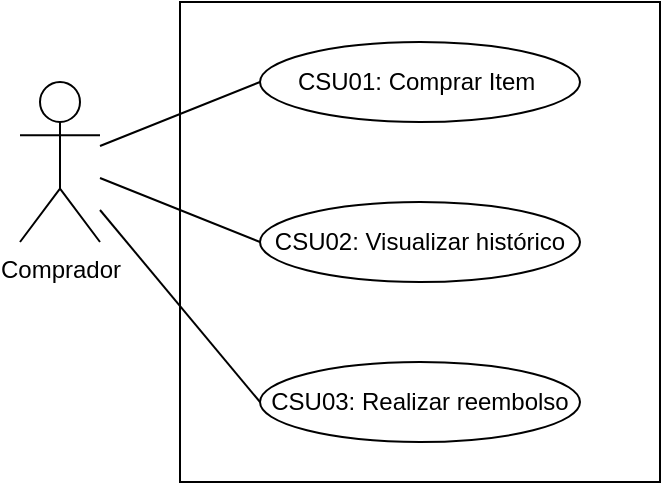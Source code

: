 <mxfile version="20.3.3" type="github" pages="3">
  <diagram id="rrkDkE5E40T_uh_sfdIn" name="CompradorUseCases">
    <mxGraphModel dx="813" dy="435" grid="1" gridSize="10" guides="1" tooltips="1" connect="1" arrows="1" fold="1" page="1" pageScale="1" pageWidth="827" pageHeight="1169" math="0" shadow="0">
      <root>
        <mxCell id="0" />
        <mxCell id="1" parent="0" />
        <mxCell id="MyWpFqUBvWVRNcMNB60x-1" value="Comprador" style="shape=umlActor;verticalLabelPosition=bottom;verticalAlign=top;html=1;outlineConnect=0;" parent="1" vertex="1">
          <mxGeometry x="40" y="80" width="40" height="80" as="geometry" />
        </mxCell>
        <mxCell id="oGb5Xn6tRkGzUKgMF2vo-1" value="" style="whiteSpace=wrap;html=1;aspect=fixed;fillColor=none;" vertex="1" parent="1">
          <mxGeometry x="120" y="40" width="240" height="240" as="geometry" />
        </mxCell>
        <mxCell id="MyWpFqUBvWVRNcMNB60x-10" value="CSU01: Comprar Item&amp;nbsp;" style="ellipse;whiteSpace=wrap;html=1;" parent="1" vertex="1">
          <mxGeometry x="160" y="60" width="160" height="40" as="geometry" />
        </mxCell>
        <mxCell id="MyWpFqUBvWVRNcMNB60x-15" value="CSU02: Visualizar histórico" style="ellipse;whiteSpace=wrap;html=1;" parent="1" vertex="1">
          <mxGeometry x="160" y="140" width="160" height="40" as="geometry" />
        </mxCell>
        <mxCell id="Q_TgrsyGTBNrr4Tatgzc-1" value="CSU03: Realizar reembolso" style="ellipse;whiteSpace=wrap;html=1;" parent="1" vertex="1">
          <mxGeometry x="160" y="220" width="160" height="40" as="geometry" />
        </mxCell>
        <mxCell id="oGb5Xn6tRkGzUKgMF2vo-6" value="" style="endArrow=none;html=1;rounded=0;" edge="1" parent="1" source="MyWpFqUBvWVRNcMNB60x-1">
          <mxGeometry width="50" height="50" relative="1" as="geometry">
            <mxPoint x="110" y="130" as="sourcePoint" />
            <mxPoint x="160" y="80" as="targetPoint" />
          </mxGeometry>
        </mxCell>
        <mxCell id="oGb5Xn6tRkGzUKgMF2vo-7" value="" style="endArrow=none;html=1;rounded=0;" edge="1" parent="1" source="MyWpFqUBvWVRNcMNB60x-1">
          <mxGeometry width="50" height="50" relative="1" as="geometry">
            <mxPoint x="110" y="210" as="sourcePoint" />
            <mxPoint x="160" y="160" as="targetPoint" />
          </mxGeometry>
        </mxCell>
        <mxCell id="oGb5Xn6tRkGzUKgMF2vo-8" value="" style="endArrow=none;html=1;rounded=0;entryX=0;entryY=0.5;entryDx=0;entryDy=0;" edge="1" parent="1" source="MyWpFqUBvWVRNcMNB60x-1" target="Q_TgrsyGTBNrr4Tatgzc-1">
          <mxGeometry width="50" height="50" relative="1" as="geometry">
            <mxPoint x="40" y="260" as="sourcePoint" />
            <mxPoint x="90" y="210" as="targetPoint" />
          </mxGeometry>
        </mxCell>
      </root>
    </mxGraphModel>
  </diagram>
  <diagram id="YgbZcGoNeetk5yWTW941" name="VendedorUseCase">
    <mxGraphModel dx="813" dy="435" grid="1" gridSize="10" guides="1" tooltips="1" connect="1" arrows="1" fold="1" page="1" pageScale="1" pageWidth="827" pageHeight="1169" math="0" shadow="0">
      <root>
        <mxCell id="0" />
        <mxCell id="1" parent="0" />
        <mxCell id="c66WRqYlp2rVTmZmwBpX-1" value="Vendedor" style="shape=umlActor;verticalLabelPosition=bottom;verticalAlign=top;html=1;outlineConnect=0;" vertex="1" parent="1">
          <mxGeometry x="40" y="80" width="40" height="80" as="geometry" />
        </mxCell>
        <mxCell id="c66WRqYlp2rVTmZmwBpX-2" value="" style="whiteSpace=wrap;html=1;fillColor=none;" vertex="1" parent="1">
          <mxGeometry x="120" y="40" width="240" height="320" as="geometry" />
        </mxCell>
        <mxCell id="c66WRqYlp2rVTmZmwBpX-3" value="CSU04: Postar Oferta" style="ellipse;whiteSpace=wrap;html=1;" vertex="1" parent="1">
          <mxGeometry x="160" y="60" width="160" height="40" as="geometry" />
        </mxCell>
        <mxCell id="c66WRqYlp2rVTmZmwBpX-4" value="CSU05: Responder perguntas" style="ellipse;whiteSpace=wrap;html=1;" vertex="1" parent="1">
          <mxGeometry x="160" y="120" width="160" height="40" as="geometry" />
        </mxCell>
        <mxCell id="c66WRqYlp2rVTmZmwBpX-5" value="CSU07: Retirada de saldo" style="ellipse;whiteSpace=wrap;html=1;" vertex="1" parent="1">
          <mxGeometry x="160" y="240" width="160" height="40" as="geometry" />
        </mxCell>
        <mxCell id="c66WRqYlp2rVTmZmwBpX-6" value="" style="endArrow=none;html=1;rounded=0;entryX=0;entryY=0.5;entryDx=0;entryDy=0;" edge="1" parent="1" source="c66WRqYlp2rVTmZmwBpX-1" target="c66WRqYlp2rVTmZmwBpX-3">
          <mxGeometry width="50" height="50" relative="1" as="geometry">
            <mxPoint x="110" y="130" as="sourcePoint" />
            <mxPoint x="160" y="80" as="targetPoint" />
          </mxGeometry>
        </mxCell>
        <mxCell id="c66WRqYlp2rVTmZmwBpX-7" value="" style="endArrow=none;html=1;rounded=0;entryX=0;entryY=0.5;entryDx=0;entryDy=0;" edge="1" parent="1" source="c66WRqYlp2rVTmZmwBpX-1" target="c66WRqYlp2rVTmZmwBpX-4">
          <mxGeometry width="50" height="50" relative="1" as="geometry">
            <mxPoint x="110" y="210" as="sourcePoint" />
            <mxPoint x="160" y="160" as="targetPoint" />
          </mxGeometry>
        </mxCell>
        <mxCell id="c66WRqYlp2rVTmZmwBpX-8" value="" style="endArrow=none;html=1;rounded=0;entryX=0;entryY=0.5;entryDx=0;entryDy=0;" edge="1" parent="1" source="c66WRqYlp2rVTmZmwBpX-1" target="c66WRqYlp2rVTmZmwBpX-5">
          <mxGeometry width="50" height="50" relative="1" as="geometry">
            <mxPoint x="40" y="260" as="sourcePoint" />
            <mxPoint x="90" y="210" as="targetPoint" />
          </mxGeometry>
        </mxCell>
        <mxCell id="c66WRqYlp2rVTmZmwBpX-9" value="CSU06: Visualizar todas as vendas" style="ellipse;whiteSpace=wrap;html=1;" vertex="1" parent="1">
          <mxGeometry x="160" y="180" width="160" height="40" as="geometry" />
        </mxCell>
        <mxCell id="c66WRqYlp2rVTmZmwBpX-11" value="" style="endArrow=none;html=1;rounded=0;entryX=0;entryY=0.5;entryDx=0;entryDy=0;" edge="1" parent="1" source="c66WRqYlp2rVTmZmwBpX-1" target="c66WRqYlp2rVTmZmwBpX-9">
          <mxGeometry width="50" height="50" relative="1" as="geometry">
            <mxPoint x="330" y="260" as="sourcePoint" />
            <mxPoint x="380" y="210" as="targetPoint" />
          </mxGeometry>
        </mxCell>
        <mxCell id="mKrbCkmhk89EPFzNiFi9-1" value="CSU08: Enviar Produto&amp;nbsp;" style="ellipse;whiteSpace=wrap;html=1;" vertex="1" parent="1">
          <mxGeometry x="160" y="300" width="160" height="40" as="geometry" />
        </mxCell>
        <mxCell id="mKrbCkmhk89EPFzNiFi9-2" value="" style="endArrow=none;html=1;rounded=0;entryX=0;entryY=0.5;entryDx=0;entryDy=0;exitX=1;exitY=1;exitDx=0;exitDy=0;exitPerimeter=0;" edge="1" parent="1" source="c66WRqYlp2rVTmZmwBpX-1" target="mKrbCkmhk89EPFzNiFi9-1">
          <mxGeometry width="50" height="50" relative="1" as="geometry">
            <mxPoint x="300" y="240" as="sourcePoint" />
            <mxPoint x="350" y="190" as="targetPoint" />
          </mxGeometry>
        </mxCell>
      </root>
    </mxGraphModel>
  </diagram>
  <diagram id="paK83U_ZtDMXM7t8x7yQ" name="EspecialistaUseCases">
    <mxGraphModel dx="981" dy="526" grid="1" gridSize="10" guides="1" tooltips="1" connect="1" arrows="1" fold="1" page="1" pageScale="1" pageWidth="827" pageHeight="1169" math="0" shadow="0">
      <root>
        <mxCell id="0" />
        <mxCell id="1" parent="0" />
        <mxCell id="Q5MeEKrmYxQlFXpSQ5f8-1" value="Especialista&lt;br&gt;" style="shape=umlActor;verticalLabelPosition=bottom;verticalAlign=top;html=1;outlineConnect=0;" vertex="1" parent="1">
          <mxGeometry x="40" y="80" width="40" height="80" as="geometry" />
        </mxCell>
        <mxCell id="Q5MeEKrmYxQlFXpSQ5f8-2" value="" style="whiteSpace=wrap;html=1;aspect=fixed;fillColor=none;" vertex="1" parent="1">
          <mxGeometry x="120" y="40" width="240" height="240" as="geometry" />
        </mxCell>
        <mxCell id="Q5MeEKrmYxQlFXpSQ5f8-3" value="CSU09: Aceitar proposta" style="ellipse;whiteSpace=wrap;html=1;" vertex="1" parent="1">
          <mxGeometry x="160" y="60" width="160" height="40" as="geometry" />
        </mxCell>
        <mxCell id="Q5MeEKrmYxQlFXpSQ5f8-4" value="CSU10: Avaliar Produto" style="ellipse;whiteSpace=wrap;html=1;" vertex="1" parent="1">
          <mxGeometry x="160" y="140" width="160" height="40" as="geometry" />
        </mxCell>
        <mxCell id="Q5MeEKrmYxQlFXpSQ5f8-5" value="CSU11: Retirar Saldo" style="ellipse;whiteSpace=wrap;html=1;" vertex="1" parent="1">
          <mxGeometry x="160" y="220" width="160" height="40" as="geometry" />
        </mxCell>
        <mxCell id="Q5MeEKrmYxQlFXpSQ5f8-6" value="" style="endArrow=none;html=1;rounded=0;" edge="1" parent="1" source="Q5MeEKrmYxQlFXpSQ5f8-1">
          <mxGeometry width="50" height="50" relative="1" as="geometry">
            <mxPoint x="110" y="130" as="sourcePoint" />
            <mxPoint x="160" y="80" as="targetPoint" />
          </mxGeometry>
        </mxCell>
        <mxCell id="Q5MeEKrmYxQlFXpSQ5f8-7" value="" style="endArrow=none;html=1;rounded=0;" edge="1" parent="1" source="Q5MeEKrmYxQlFXpSQ5f8-1">
          <mxGeometry width="50" height="50" relative="1" as="geometry">
            <mxPoint x="110" y="210" as="sourcePoint" />
            <mxPoint x="160" y="160" as="targetPoint" />
          </mxGeometry>
        </mxCell>
        <mxCell id="Q5MeEKrmYxQlFXpSQ5f8-8" value="" style="endArrow=none;html=1;rounded=0;entryX=0;entryY=0.5;entryDx=0;entryDy=0;" edge="1" parent="1" source="Q5MeEKrmYxQlFXpSQ5f8-1" target="Q5MeEKrmYxQlFXpSQ5f8-5">
          <mxGeometry width="50" height="50" relative="1" as="geometry">
            <mxPoint x="40" y="260" as="sourcePoint" />
            <mxPoint x="90" y="210" as="targetPoint" />
          </mxGeometry>
        </mxCell>
      </root>
    </mxGraphModel>
  </diagram>
</mxfile>
